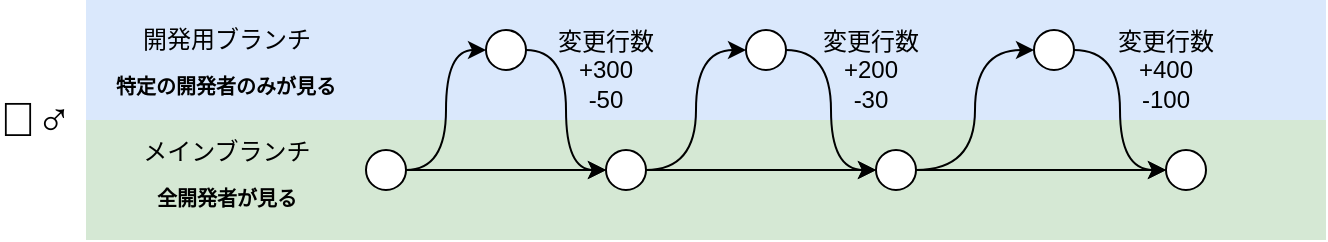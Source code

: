 <mxfile version="23.1.2" type="device">
  <diagram name="ページ1" id="_p8y2ZMvJbF9bzFV4q6h">
    <mxGraphModel dx="887" dy="561" grid="1" gridSize="10" guides="1" tooltips="1" connect="1" arrows="1" fold="1" page="1" pageScale="1" pageWidth="827" pageHeight="1169" math="0" shadow="0">
      <root>
        <mxCell id="0" />
        <mxCell id="1" parent="0" />
        <mxCell id="p1uvAuJWru4tgl7bkKN8-82" value="" style="rounded=0;whiteSpace=wrap;html=1;fillColor=#dae8fc;strokeColor=none;" vertex="1" parent="1">
          <mxGeometry x="40" width="620" height="60" as="geometry" />
        </mxCell>
        <mxCell id="p1uvAuJWru4tgl7bkKN8-81" value="" style="rounded=0;whiteSpace=wrap;html=1;fillColor=#d5e8d4;strokeColor=none;" vertex="1" parent="1">
          <mxGeometry x="40" y="60" width="620" height="60" as="geometry" />
        </mxCell>
        <mxCell id="p1uvAuJWru4tgl7bkKN8-48" style="edgeStyle=orthogonalEdgeStyle;rounded=0;orthogonalLoop=1;jettySize=auto;html=1;entryX=0;entryY=0.5;entryDx=0;entryDy=0;" edge="1" parent="1" source="p1uvAuJWru4tgl7bkKN8-50" target="p1uvAuJWru4tgl7bkKN8-56">
          <mxGeometry relative="1" as="geometry" />
        </mxCell>
        <mxCell id="p1uvAuJWru4tgl7bkKN8-49" style="edgeStyle=orthogonalEdgeStyle;rounded=0;orthogonalLoop=1;jettySize=auto;html=1;entryX=0;entryY=0.5;entryDx=0;entryDy=0;curved=1;" edge="1" parent="1" source="p1uvAuJWru4tgl7bkKN8-50" target="p1uvAuJWru4tgl7bkKN8-53">
          <mxGeometry relative="1" as="geometry" />
        </mxCell>
        <mxCell id="p1uvAuJWru4tgl7bkKN8-50" value="" style="ellipse;whiteSpace=wrap;html=1;aspect=fixed;" vertex="1" parent="1">
          <mxGeometry x="180" y="75" width="20" height="20" as="geometry" />
        </mxCell>
        <mxCell id="p1uvAuJWru4tgl7bkKN8-52" style="edgeStyle=orthogonalEdgeStyle;rounded=0;orthogonalLoop=1;jettySize=auto;html=1;entryX=0;entryY=0.5;entryDx=0;entryDy=0;curved=1;" edge="1" parent="1" source="p1uvAuJWru4tgl7bkKN8-53" target="p1uvAuJWru4tgl7bkKN8-56">
          <mxGeometry relative="1" as="geometry" />
        </mxCell>
        <mxCell id="p1uvAuJWru4tgl7bkKN8-53" value="" style="ellipse;whiteSpace=wrap;html=1;aspect=fixed;" vertex="1" parent="1">
          <mxGeometry x="240" y="15" width="20" height="20" as="geometry" />
        </mxCell>
        <mxCell id="p1uvAuJWru4tgl7bkKN8-55" value="変更行数&lt;br&gt;+300&lt;br&gt;-50" style="text;html=1;strokeColor=none;fillColor=none;align=center;verticalAlign=middle;whiteSpace=wrap;rounded=0;" vertex="1" parent="1">
          <mxGeometry x="270" y="10" width="60" height="50" as="geometry" />
        </mxCell>
        <mxCell id="p1uvAuJWru4tgl7bkKN8-73" style="edgeStyle=orthogonalEdgeStyle;rounded=0;orthogonalLoop=1;jettySize=auto;html=1;entryX=0;entryY=0.5;entryDx=0;entryDy=0;" edge="1" parent="1" source="p1uvAuJWru4tgl7bkKN8-56" target="p1uvAuJWru4tgl7bkKN8-68">
          <mxGeometry relative="1" as="geometry" />
        </mxCell>
        <mxCell id="p1uvAuJWru4tgl7bkKN8-75" style="edgeStyle=orthogonalEdgeStyle;rounded=0;orthogonalLoop=1;jettySize=auto;html=1;entryX=0;entryY=0.5;entryDx=0;entryDy=0;curved=1;" edge="1" parent="1" source="p1uvAuJWru4tgl7bkKN8-56" target="p1uvAuJWru4tgl7bkKN8-70">
          <mxGeometry relative="1" as="geometry" />
        </mxCell>
        <mxCell id="p1uvAuJWru4tgl7bkKN8-56" value="" style="ellipse;whiteSpace=wrap;html=1;aspect=fixed;" vertex="1" parent="1">
          <mxGeometry x="300" y="75" width="20" height="20" as="geometry" />
        </mxCell>
        <mxCell id="p1uvAuJWru4tgl7bkKN8-74" style="edgeStyle=orthogonalEdgeStyle;rounded=0;orthogonalLoop=1;jettySize=auto;html=1;entryX=0;entryY=0.5;entryDx=0;entryDy=0;" edge="1" parent="1" source="p1uvAuJWru4tgl7bkKN8-68" target="p1uvAuJWru4tgl7bkKN8-69">
          <mxGeometry relative="1" as="geometry" />
        </mxCell>
        <mxCell id="p1uvAuJWru4tgl7bkKN8-77" style="edgeStyle=orthogonalEdgeStyle;rounded=0;orthogonalLoop=1;jettySize=auto;html=1;entryX=0;entryY=0.5;entryDx=0;entryDy=0;curved=1;" edge="1" parent="1" source="p1uvAuJWru4tgl7bkKN8-68" target="p1uvAuJWru4tgl7bkKN8-71">
          <mxGeometry relative="1" as="geometry" />
        </mxCell>
        <mxCell id="p1uvAuJWru4tgl7bkKN8-68" value="" style="ellipse;whiteSpace=wrap;html=1;aspect=fixed;" vertex="1" parent="1">
          <mxGeometry x="435" y="75" width="20" height="20" as="geometry" />
        </mxCell>
        <mxCell id="p1uvAuJWru4tgl7bkKN8-69" value="" style="ellipse;whiteSpace=wrap;html=1;aspect=fixed;" vertex="1" parent="1">
          <mxGeometry x="580" y="75" width="20" height="20" as="geometry" />
        </mxCell>
        <mxCell id="p1uvAuJWru4tgl7bkKN8-76" style="edgeStyle=orthogonalEdgeStyle;rounded=0;orthogonalLoop=1;jettySize=auto;html=1;entryX=0;entryY=0.5;entryDx=0;entryDy=0;curved=1;" edge="1" parent="1" source="p1uvAuJWru4tgl7bkKN8-70" target="p1uvAuJWru4tgl7bkKN8-68">
          <mxGeometry relative="1" as="geometry" />
        </mxCell>
        <mxCell id="p1uvAuJWru4tgl7bkKN8-70" value="" style="ellipse;whiteSpace=wrap;html=1;aspect=fixed;" vertex="1" parent="1">
          <mxGeometry x="370" y="15" width="20" height="20" as="geometry" />
        </mxCell>
        <mxCell id="p1uvAuJWru4tgl7bkKN8-78" style="edgeStyle=orthogonalEdgeStyle;rounded=0;orthogonalLoop=1;jettySize=auto;html=1;entryX=0;entryY=0.5;entryDx=0;entryDy=0;curved=1;" edge="1" parent="1" source="p1uvAuJWru4tgl7bkKN8-71" target="p1uvAuJWru4tgl7bkKN8-69">
          <mxGeometry relative="1" as="geometry" />
        </mxCell>
        <mxCell id="p1uvAuJWru4tgl7bkKN8-71" value="" style="ellipse;whiteSpace=wrap;html=1;aspect=fixed;" vertex="1" parent="1">
          <mxGeometry x="514" y="15" width="20" height="20" as="geometry" />
        </mxCell>
        <mxCell id="p1uvAuJWru4tgl7bkKN8-79" value="変更行数&lt;br&gt;+200&lt;br&gt;-30" style="text;html=1;strokeColor=none;fillColor=none;align=center;verticalAlign=middle;whiteSpace=wrap;rounded=0;" vertex="1" parent="1">
          <mxGeometry x="400" y="10" width="65" height="50" as="geometry" />
        </mxCell>
        <mxCell id="p1uvAuJWru4tgl7bkKN8-80" value="変更行数&lt;br&gt;+400&lt;br&gt;-100" style="text;html=1;strokeColor=none;fillColor=none;align=center;verticalAlign=middle;whiteSpace=wrap;rounded=0;" vertex="1" parent="1">
          <mxGeometry x="550" y="10" width="60" height="50" as="geometry" />
        </mxCell>
        <mxCell id="p1uvAuJWru4tgl7bkKN8-84" value="&lt;font style=&quot;font-size: 24px;&quot;&gt;🙆‍♂️&lt;/font&gt;" style="text;html=1;strokeColor=none;fillColor=none;align=center;verticalAlign=middle;whiteSpace=wrap;rounded=0;" vertex="1" parent="1">
          <mxGeometry y="45" width="30" height="30" as="geometry" />
        </mxCell>
        <mxCell id="p1uvAuJWru4tgl7bkKN8-89" value="" style="group" vertex="1" connectable="0" parent="1">
          <mxGeometry x="50" y="10" width="120" height="45" as="geometry" />
        </mxCell>
        <mxCell id="p1uvAuJWru4tgl7bkKN8-90" value="開発用ブランチ" style="text;html=1;strokeColor=none;fillColor=none;align=center;verticalAlign=middle;whiteSpace=wrap;rounded=0;" vertex="1" parent="p1uvAuJWru4tgl7bkKN8-89">
          <mxGeometry x="9.5" width="101" height="20" as="geometry" />
        </mxCell>
        <mxCell id="p1uvAuJWru4tgl7bkKN8-91" value="&lt;div style=&quot;font-size: 10px;&quot;&gt;特定の開発者のみが&lt;span style=&quot;background-color: initial;&quot;&gt;見る&lt;/span&gt;&lt;/div&gt;" style="text;html=1;strokeColor=none;fillColor=none;align=center;verticalAlign=middle;whiteSpace=wrap;rounded=0;fontSize=10;fontStyle=1" vertex="1" parent="p1uvAuJWru4tgl7bkKN8-89">
          <mxGeometry y="20" width="120" height="25" as="geometry" />
        </mxCell>
        <mxCell id="p1uvAuJWru4tgl7bkKN8-92" value="" style="group" vertex="1" connectable="0" parent="1">
          <mxGeometry x="54.5" y="65" width="111" height="45" as="geometry" />
        </mxCell>
        <mxCell id="p1uvAuJWru4tgl7bkKN8-93" value="メインブランチ" style="text;html=1;strokeColor=none;fillColor=none;align=center;verticalAlign=middle;whiteSpace=wrap;rounded=0;" vertex="1" parent="p1uvAuJWru4tgl7bkKN8-92">
          <mxGeometry width="111" height="22.5" as="geometry" />
        </mxCell>
        <mxCell id="p1uvAuJWru4tgl7bkKN8-94" value="&lt;font style=&quot;font-size: 10px;&quot;&gt;&lt;b&gt;全開発者が見る&lt;/b&gt;&lt;/font&gt;" style="text;html=1;strokeColor=none;fillColor=none;align=center;verticalAlign=middle;whiteSpace=wrap;rounded=0;" vertex="1" parent="p1uvAuJWru4tgl7bkKN8-92">
          <mxGeometry y="22.5" width="111" height="22.5" as="geometry" />
        </mxCell>
      </root>
    </mxGraphModel>
  </diagram>
</mxfile>
